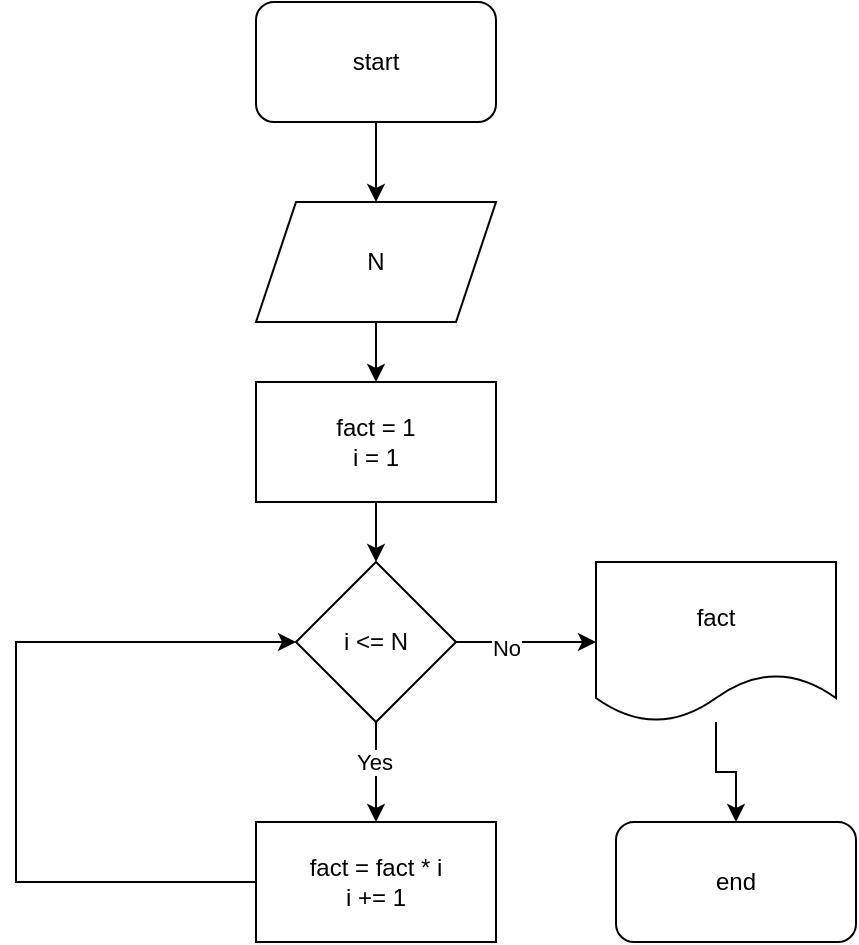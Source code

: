 <mxfile version="21.6.8" type="device">
  <diagram name="Страница — 1" id="TDIU5wBVysJiLEaUUN11">
    <mxGraphModel dx="919" dy="572" grid="1" gridSize="10" guides="1" tooltips="1" connect="1" arrows="1" fold="1" page="1" pageScale="1" pageWidth="827" pageHeight="1169" math="0" shadow="0">
      <root>
        <mxCell id="0" />
        <mxCell id="1" parent="0" />
        <mxCell id="yNHblZK7EL_facUkr_SX-3" value="" style="edgeStyle=orthogonalEdgeStyle;rounded=0;orthogonalLoop=1;jettySize=auto;html=1;" edge="1" parent="1" source="yNHblZK7EL_facUkr_SX-1" target="yNHblZK7EL_facUkr_SX-2">
          <mxGeometry relative="1" as="geometry" />
        </mxCell>
        <mxCell id="yNHblZK7EL_facUkr_SX-1" value="start" style="rounded=1;whiteSpace=wrap;html=1;" vertex="1" parent="1">
          <mxGeometry x="340" y="10" width="120" height="60" as="geometry" />
        </mxCell>
        <mxCell id="yNHblZK7EL_facUkr_SX-5" value="" style="edgeStyle=orthogonalEdgeStyle;rounded=0;orthogonalLoop=1;jettySize=auto;html=1;" edge="1" parent="1" source="yNHblZK7EL_facUkr_SX-2" target="yNHblZK7EL_facUkr_SX-4">
          <mxGeometry relative="1" as="geometry" />
        </mxCell>
        <mxCell id="yNHblZK7EL_facUkr_SX-2" value="N" style="shape=parallelogram;perimeter=parallelogramPerimeter;whiteSpace=wrap;html=1;fixedSize=1;" vertex="1" parent="1">
          <mxGeometry x="340" y="110" width="120" height="60" as="geometry" />
        </mxCell>
        <mxCell id="yNHblZK7EL_facUkr_SX-14" value="" style="edgeStyle=orthogonalEdgeStyle;rounded=0;orthogonalLoop=1;jettySize=auto;html=1;" edge="1" parent="1" source="yNHblZK7EL_facUkr_SX-4" target="yNHblZK7EL_facUkr_SX-6">
          <mxGeometry relative="1" as="geometry" />
        </mxCell>
        <mxCell id="yNHblZK7EL_facUkr_SX-4" value="fact = 1&lt;br&gt;i = 1" style="rounded=0;whiteSpace=wrap;html=1;" vertex="1" parent="1">
          <mxGeometry x="340" y="200" width="120" height="60" as="geometry" />
        </mxCell>
        <mxCell id="yNHblZK7EL_facUkr_SX-8" value="" style="edgeStyle=orthogonalEdgeStyle;rounded=0;orthogonalLoop=1;jettySize=auto;html=1;" edge="1" parent="1" source="yNHblZK7EL_facUkr_SX-6" target="yNHblZK7EL_facUkr_SX-7">
          <mxGeometry relative="1" as="geometry" />
        </mxCell>
        <mxCell id="yNHblZK7EL_facUkr_SX-15" value="Yes" style="edgeLabel;html=1;align=center;verticalAlign=middle;resizable=0;points=[];" vertex="1" connectable="0" parent="yNHblZK7EL_facUkr_SX-8">
          <mxGeometry x="-0.2" y="-1" relative="1" as="geometry">
            <mxPoint as="offset" />
          </mxGeometry>
        </mxCell>
        <mxCell id="yNHblZK7EL_facUkr_SX-13" value="" style="edgeStyle=orthogonalEdgeStyle;rounded=0;orthogonalLoop=1;jettySize=auto;html=1;" edge="1" parent="1" source="yNHblZK7EL_facUkr_SX-6" target="yNHblZK7EL_facUkr_SX-10">
          <mxGeometry relative="1" as="geometry" />
        </mxCell>
        <mxCell id="yNHblZK7EL_facUkr_SX-16" value="No" style="edgeLabel;html=1;align=center;verticalAlign=middle;resizable=0;points=[];" vertex="1" connectable="0" parent="yNHblZK7EL_facUkr_SX-13">
          <mxGeometry x="-0.286" y="-3" relative="1" as="geometry">
            <mxPoint as="offset" />
          </mxGeometry>
        </mxCell>
        <mxCell id="yNHblZK7EL_facUkr_SX-6" value="i &amp;lt;= N" style="rhombus;whiteSpace=wrap;html=1;" vertex="1" parent="1">
          <mxGeometry x="360" y="290" width="80" height="80" as="geometry" />
        </mxCell>
        <mxCell id="yNHblZK7EL_facUkr_SX-9" style="edgeStyle=orthogonalEdgeStyle;rounded=0;orthogonalLoop=1;jettySize=auto;html=1;entryX=0;entryY=0.5;entryDx=0;entryDy=0;" edge="1" parent="1" source="yNHblZK7EL_facUkr_SX-7" target="yNHblZK7EL_facUkr_SX-6">
          <mxGeometry relative="1" as="geometry">
            <Array as="points">
              <mxPoint x="220" y="450" />
              <mxPoint x="220" y="330" />
            </Array>
          </mxGeometry>
        </mxCell>
        <mxCell id="yNHblZK7EL_facUkr_SX-7" value="fact = fact * i&lt;br&gt;i += 1" style="rounded=0;whiteSpace=wrap;html=1;" vertex="1" parent="1">
          <mxGeometry x="340" y="420" width="120" height="60" as="geometry" />
        </mxCell>
        <mxCell id="yNHblZK7EL_facUkr_SX-12" value="" style="edgeStyle=orthogonalEdgeStyle;rounded=0;orthogonalLoop=1;jettySize=auto;html=1;" edge="1" parent="1" source="yNHblZK7EL_facUkr_SX-10" target="yNHblZK7EL_facUkr_SX-11">
          <mxGeometry relative="1" as="geometry" />
        </mxCell>
        <mxCell id="yNHblZK7EL_facUkr_SX-10" value="fact" style="shape=document;whiteSpace=wrap;html=1;boundedLbl=1;" vertex="1" parent="1">
          <mxGeometry x="510" y="290" width="120" height="80" as="geometry" />
        </mxCell>
        <mxCell id="yNHblZK7EL_facUkr_SX-11" value="end" style="rounded=1;whiteSpace=wrap;html=1;" vertex="1" parent="1">
          <mxGeometry x="520" y="420" width="120" height="60" as="geometry" />
        </mxCell>
      </root>
    </mxGraphModel>
  </diagram>
</mxfile>
